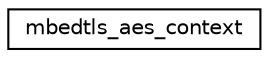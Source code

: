 digraph "Graphical Class Hierarchy"
{
 // LATEX_PDF_SIZE
  edge [fontname="Helvetica",fontsize="10",labelfontname="Helvetica",labelfontsize="10"];
  node [fontname="Helvetica",fontsize="10",shape=record];
  rankdir="LR";
  Node0 [label="mbedtls_aes_context",height=0.2,width=0.4,color="black", fillcolor="white", style="filled",URL="$d0/d26/structmbedtls__aes__context.html",tooltip="The AES context-type definition."];
}
